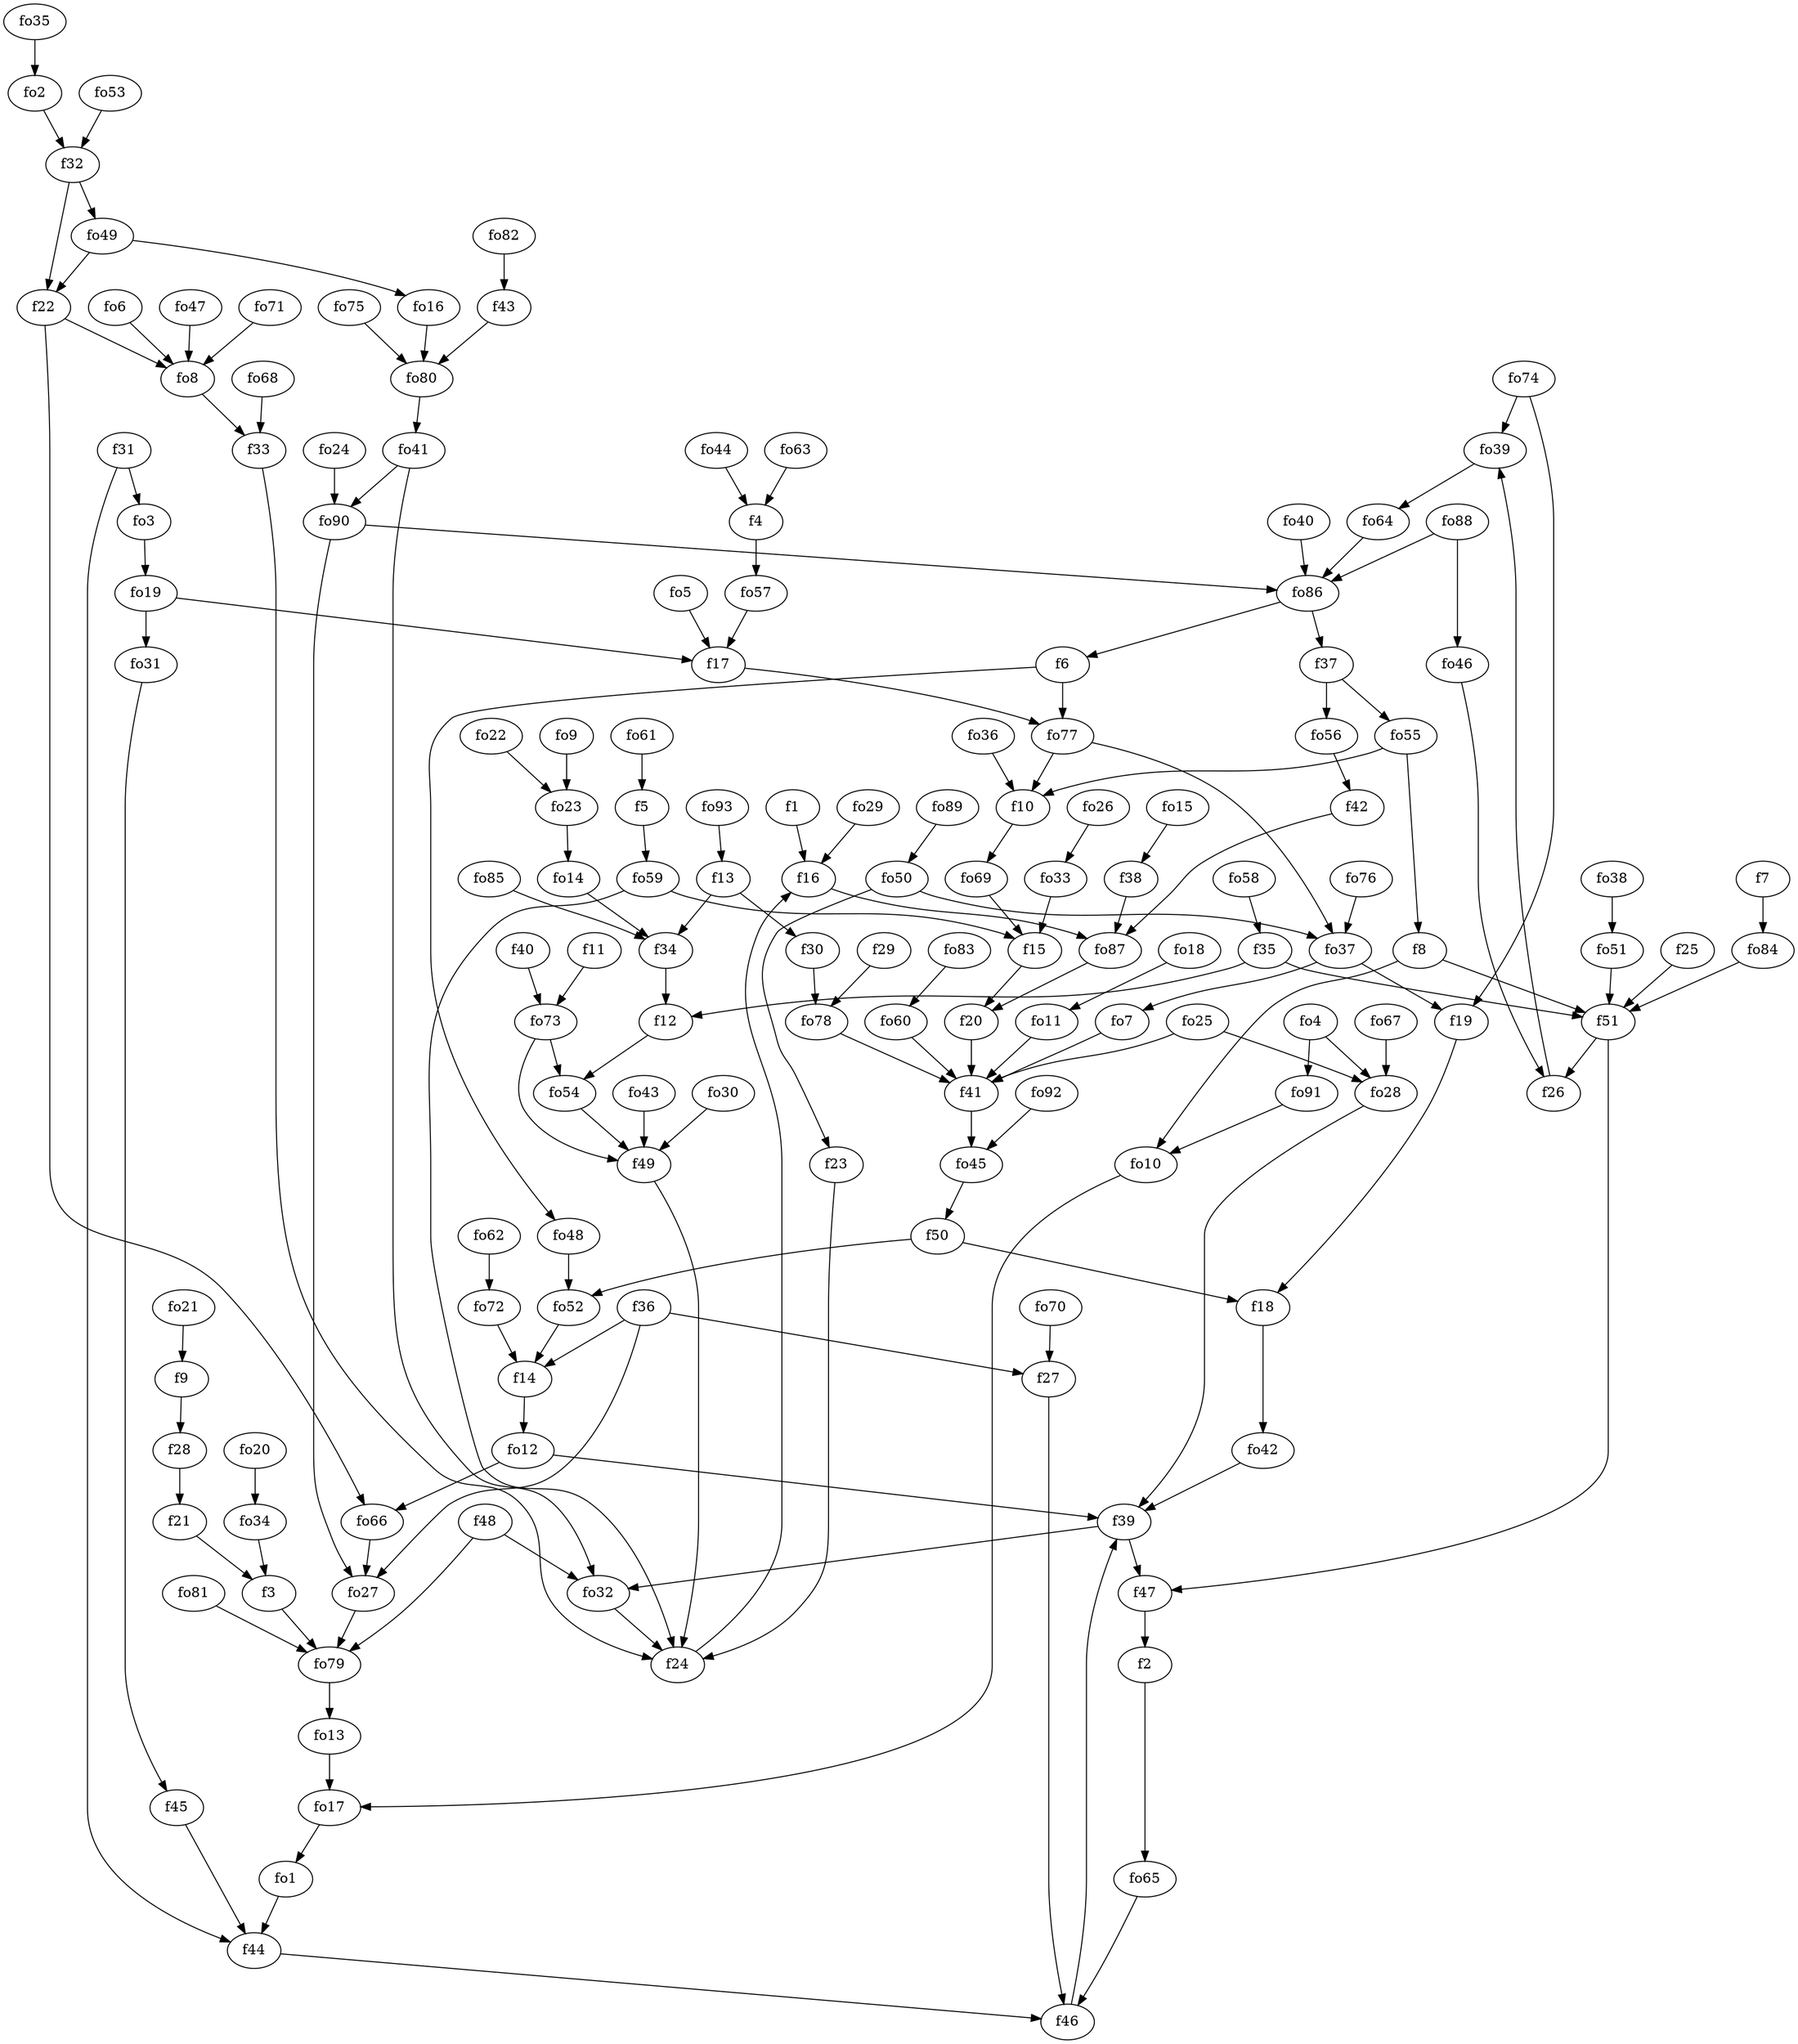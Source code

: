 strict digraph  {
f1;
f2;
f3;
f4;
f5;
f6;
f7;
f8;
f9;
f10;
f11;
f12;
f13;
f14;
f15;
f16;
f17;
f18;
f19;
f20;
f21;
f22;
f23;
f24;
f25;
f26;
f27;
f28;
f29;
f30;
f31;
f32;
f33;
f34;
f35;
f36;
f37;
f38;
f39;
f40;
f41;
f42;
f43;
f44;
f45;
f46;
f47;
f48;
f49;
f50;
f51;
fo1;
fo2;
fo3;
fo4;
fo5;
fo6;
fo7;
fo8;
fo9;
fo10;
fo11;
fo12;
fo13;
fo14;
fo15;
fo16;
fo17;
fo18;
fo19;
fo20;
fo21;
fo22;
fo23;
fo24;
fo25;
fo26;
fo27;
fo28;
fo29;
fo30;
fo31;
fo32;
fo33;
fo34;
fo35;
fo36;
fo37;
fo38;
fo39;
fo40;
fo41;
fo42;
fo43;
fo44;
fo45;
fo46;
fo47;
fo48;
fo49;
fo50;
fo51;
fo52;
fo53;
fo54;
fo55;
fo56;
fo57;
fo58;
fo59;
fo60;
fo61;
fo62;
fo63;
fo64;
fo65;
fo66;
fo67;
fo68;
fo69;
fo70;
fo71;
fo72;
fo73;
fo74;
fo75;
fo76;
fo77;
fo78;
fo79;
fo80;
fo81;
fo82;
fo83;
fo84;
fo85;
fo86;
fo87;
fo88;
fo89;
fo90;
fo91;
fo92;
fo93;
f1 -> f16  [weight=2];
f2 -> fo65  [weight=2];
f3 -> fo79  [weight=2];
f4 -> fo57  [weight=2];
f5 -> fo59  [weight=2];
f6 -> fo77  [weight=2];
f6 -> fo48  [weight=2];
f7 -> fo84  [weight=2];
f8 -> fo10  [weight=2];
f8 -> f51  [weight=2];
f9 -> f28  [weight=2];
f10 -> fo69  [weight=2];
f11 -> fo73  [weight=2];
f12 -> fo54  [weight=2];
f13 -> f34  [weight=2];
f13 -> f30  [weight=2];
f14 -> fo12  [weight=2];
f15 -> f20  [weight=2];
f16 -> fo87  [weight=2];
f17 -> fo77  [weight=2];
f18 -> fo42  [weight=2];
f19 -> f18  [weight=2];
f20 -> f41  [weight=2];
f21 -> f3  [weight=2];
f22 -> fo8  [weight=2];
f22 -> fo66  [weight=2];
f23 -> f24  [weight=2];
f24 -> f16  [weight=2];
f25 -> f51  [weight=2];
f26 -> fo39  [weight=2];
f27 -> f46  [weight=2];
f28 -> f21  [weight=2];
f29 -> fo78  [weight=2];
f30 -> fo78  [weight=2];
f31 -> fo3  [weight=2];
f31 -> f44  [weight=2];
f32 -> fo49  [weight=2];
f32 -> f22  [weight=2];
f33 -> f24  [weight=2];
f34 -> f12  [weight=2];
f35 -> f51  [weight=2];
f35 -> f12  [weight=2];
f36 -> f14  [weight=2];
f36 -> fo27  [weight=2];
f36 -> f27  [weight=2];
f37 -> fo55  [weight=2];
f37 -> fo56  [weight=2];
f38 -> fo87  [weight=2];
f39 -> fo32  [weight=2];
f39 -> f47  [weight=2];
f40 -> fo73  [weight=2];
f41 -> fo45  [weight=2];
f42 -> fo87  [weight=2];
f43 -> fo80  [weight=2];
f44 -> f46  [weight=2];
f45 -> f44  [weight=2];
f46 -> f39  [weight=2];
f47 -> f2  [weight=2];
f48 -> fo79  [weight=2];
f48 -> fo32  [weight=2];
f49 -> f24  [weight=2];
f50 -> f18  [weight=2];
f50 -> fo52  [weight=2];
f51 -> f47  [weight=2];
f51 -> f26  [weight=2];
fo1 -> f44  [weight=2];
fo2 -> f32  [weight=2];
fo3 -> fo19  [weight=2];
fo4 -> fo91  [weight=2];
fo4 -> fo28  [weight=2];
fo5 -> f17  [weight=2];
fo6 -> fo8  [weight=2];
fo7 -> f41  [weight=2];
fo8 -> f33  [weight=2];
fo9 -> fo23  [weight=2];
fo10 -> fo17  [weight=2];
fo11 -> f41  [weight=2];
fo12 -> f39  [weight=2];
fo12 -> fo66  [weight=2];
fo13 -> fo17  [weight=2];
fo14 -> f34  [weight=2];
fo15 -> f38  [weight=2];
fo16 -> fo80  [weight=2];
fo17 -> fo1  [weight=2];
fo18 -> fo11  [weight=2];
fo19 -> fo31  [weight=2];
fo19 -> f17  [weight=2];
fo20 -> fo34  [weight=2];
fo21 -> f9  [weight=2];
fo22 -> fo23  [weight=2];
fo23 -> fo14  [weight=2];
fo24 -> fo90  [weight=2];
fo25 -> f41  [weight=2];
fo25 -> fo28  [weight=2];
fo26 -> fo33  [weight=2];
fo27 -> fo79  [weight=2];
fo28 -> f39  [weight=2];
fo29 -> f16  [weight=2];
fo30 -> f49  [weight=2];
fo31 -> f45  [weight=2];
fo32 -> f24  [weight=2];
fo33 -> f15  [weight=2];
fo34 -> f3  [weight=2];
fo35 -> fo2  [weight=2];
fo36 -> f10  [weight=2];
fo37 -> fo7  [weight=2];
fo37 -> f19  [weight=2];
fo38 -> fo51  [weight=2];
fo39 -> fo64  [weight=2];
fo40 -> fo86  [weight=2];
fo41 -> fo32  [weight=2];
fo41 -> fo90  [weight=2];
fo42 -> f39  [weight=2];
fo43 -> f49  [weight=2];
fo44 -> f4  [weight=2];
fo45 -> f50  [weight=2];
fo46 -> f26  [weight=2];
fo47 -> fo8  [weight=2];
fo48 -> fo52  [weight=2];
fo49 -> f22  [weight=2];
fo49 -> fo16  [weight=2];
fo50 -> fo37  [weight=2];
fo50 -> f23  [weight=2];
fo51 -> f51  [weight=2];
fo52 -> f14  [weight=2];
fo53 -> f32  [weight=2];
fo54 -> f49  [weight=2];
fo55 -> f10  [weight=2];
fo55 -> f8  [weight=2];
fo56 -> f42  [weight=2];
fo57 -> f17  [weight=2];
fo58 -> f35  [weight=2];
fo59 -> f24  [weight=2];
fo59 -> f15  [weight=2];
fo60 -> f41  [weight=2];
fo61 -> f5  [weight=2];
fo62 -> fo72  [weight=2];
fo63 -> f4  [weight=2];
fo64 -> fo86  [weight=2];
fo65 -> f46  [weight=2];
fo66 -> fo27  [weight=2];
fo67 -> fo28  [weight=2];
fo68 -> f33  [weight=2];
fo69 -> f15  [weight=2];
fo70 -> f27  [weight=2];
fo71 -> fo8  [weight=2];
fo72 -> f14  [weight=2];
fo73 -> f49  [weight=2];
fo73 -> fo54  [weight=2];
fo74 -> fo39  [weight=2];
fo74 -> f19  [weight=2];
fo75 -> fo80  [weight=2];
fo76 -> fo37  [weight=2];
fo77 -> fo37  [weight=2];
fo77 -> f10  [weight=2];
fo78 -> f41  [weight=2];
fo79 -> fo13  [weight=2];
fo80 -> fo41  [weight=2];
fo81 -> fo79  [weight=2];
fo82 -> f43  [weight=2];
fo83 -> fo60  [weight=2];
fo84 -> f51  [weight=2];
fo85 -> f34  [weight=2];
fo86 -> f6  [weight=2];
fo86 -> f37  [weight=2];
fo87 -> f20  [weight=2];
fo88 -> fo46  [weight=2];
fo88 -> fo86  [weight=2];
fo89 -> fo50  [weight=2];
fo90 -> fo86  [weight=2];
fo90 -> fo27  [weight=2];
fo91 -> fo10  [weight=2];
fo92 -> fo45  [weight=2];
fo93 -> f13  [weight=2];
}
